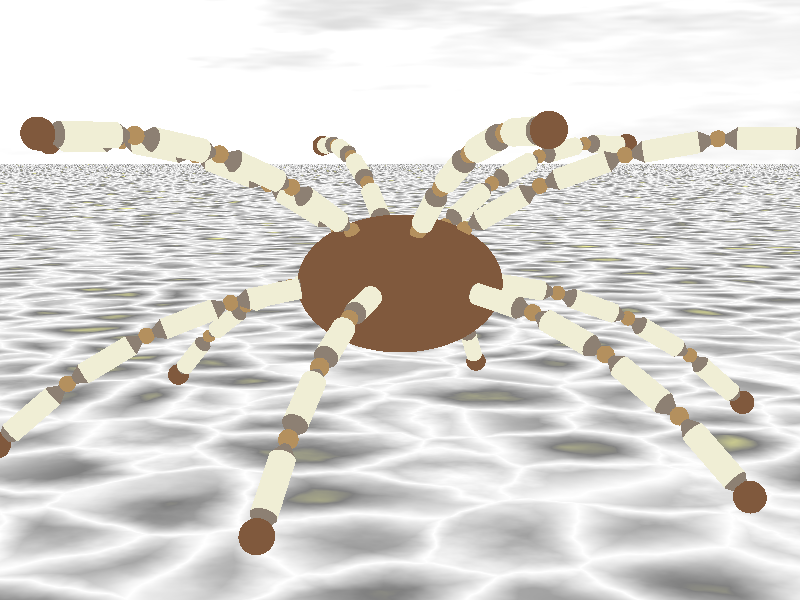 // ==== Standard POV-Ray Includes ====
#include "colors.inc"	  // Standard Color definitions
#include "textures.inc"	  // Standard Texture definitions
#include "functions.inc"  // internal functions usable in user defined functions
#include "skies.inc"


global_settings {
  assumed_gamma 2.2
}

// set a color of the background (sky)
// Create an infinite sphere around scene and allow any pigment on it

object { O_Cloud1 hollow }

// Create an infinite sphere around scene and allow any pigment on it
sky_sphere {
  pigment {
    gradient y
    color_map { [0.0 color rgb <0.7,0.7,1.0>] [1.0 color blue 0.5] }
  }
}
                        

// An infinite planar surface
// plane {<A, B, C>, D } where: A*x + B*y + C*z = D
plane {
  y, 0 // <X Y Z> unit surface normal, vector points "away from surface"
  // pattern for use in texture/pigment/normal/density
  
  texture
  {
	  pigment
	  {  
		// create a smooth color gradation map
		crackle
		color_map {
		  //  [ END_VAL color red R green G blue B filter F transmit T]
		  [ 0.0  color rgb<1,1,1>]
		  [ 0.5  color rgb<0.5,0.5,0.5>]
		  [ 1.0  color rgb<1,1,0.6>]
		} // color_map
        turbulence 0.2
		scale 4
	  }
	  rotate y*45
  }

}

fog {
  fog_type   2 // ground fog
  distance   200
  color      rgb <0.7,0.7,1.0> 
  fog_offset 0.1
  fog_alt    10
  turbulence 0.8
}
           
                    
// perspective (default) camera
camera {
  location  <0.0, 8.0, -35.0>
  direction z*2
  look_at   <0.0, 4.0,  0.0>
  right     x*image_width/image_height
	  
}                 

light_source {
  0*x                  // light's position (translated below)
  color rgb <1,1,1>    // light's color
  area_light
  <30, 0, 0> <0, 0, 30> // lights spread out across this distance (x * z)
  6, 6                // total number of lights in grid (4x*4z = 16 lights)
  adaptive 1          // 0,1,2,3...
  jitter              // adds random softening of light
  circular
  translate <-40, 100, -40>
}        

               
               
#declare armPartLength = 2.5;               
#declare armDiameter = 0.3;
     
#declare armPart = union {
	sphere { <0,0,0> armDiameter * 0.75
		texture { Tinny_Brass }	
	}
	cone {
  		0,  0.0,
  		y*0.5, armDiameter
  		texture { Aluminum }
	}   
	cylinder {
		y*0.5, 
		y*(armPartLength - 0.5),
		armDiameter
		texture { Soft_Silver }
	}  
	cone {
  		y*(armPartLength - 0.5), armDiameter,
  		y*(armPartLength), 0
  		texture { Aluminum }
	}   	
}     
               
                              
#declare arm = union {
	#declare joint = <0,0,0>;
	#declare step = 1;
	#while (step <= 4)
		#declare rotation = <0, 0, 10*step>;
		object { armPart 
			rotate rotation
			translate joint
		}	
		#declare delta = vrotate(armPartLength*y, rotation);
		#declare joint = joint + delta;
		#declare step = step + 1;   // increment our counter
	#end            
	sphere { joint, armDiameter * 1.25 }
	translate y*2.5   
	rotate z*90
}
 
#declare spider = union {                    
	#declare zrot = -20;
	#while (zrot <= 20)
		#declare yrot = 0;
		#while (yrot < 360)
	 		object { arm 
	 			rotate z * (zrot - 20)
	 			rotate y * yrot
	 			#if (zrot = 20)
	 				rotate y*30
	 			#end
	 		}
	 		#declare yrot = yrot + 60;
		#end
		#declare zrot = zrot + 40;
	#end
	sphere { <0,0,0> 2	
		scale <1.5,1,1.5>
	}
	texture { Gold_Nugget }
}                       

object { spider
	translate y*4.5
	rotate y*15
}